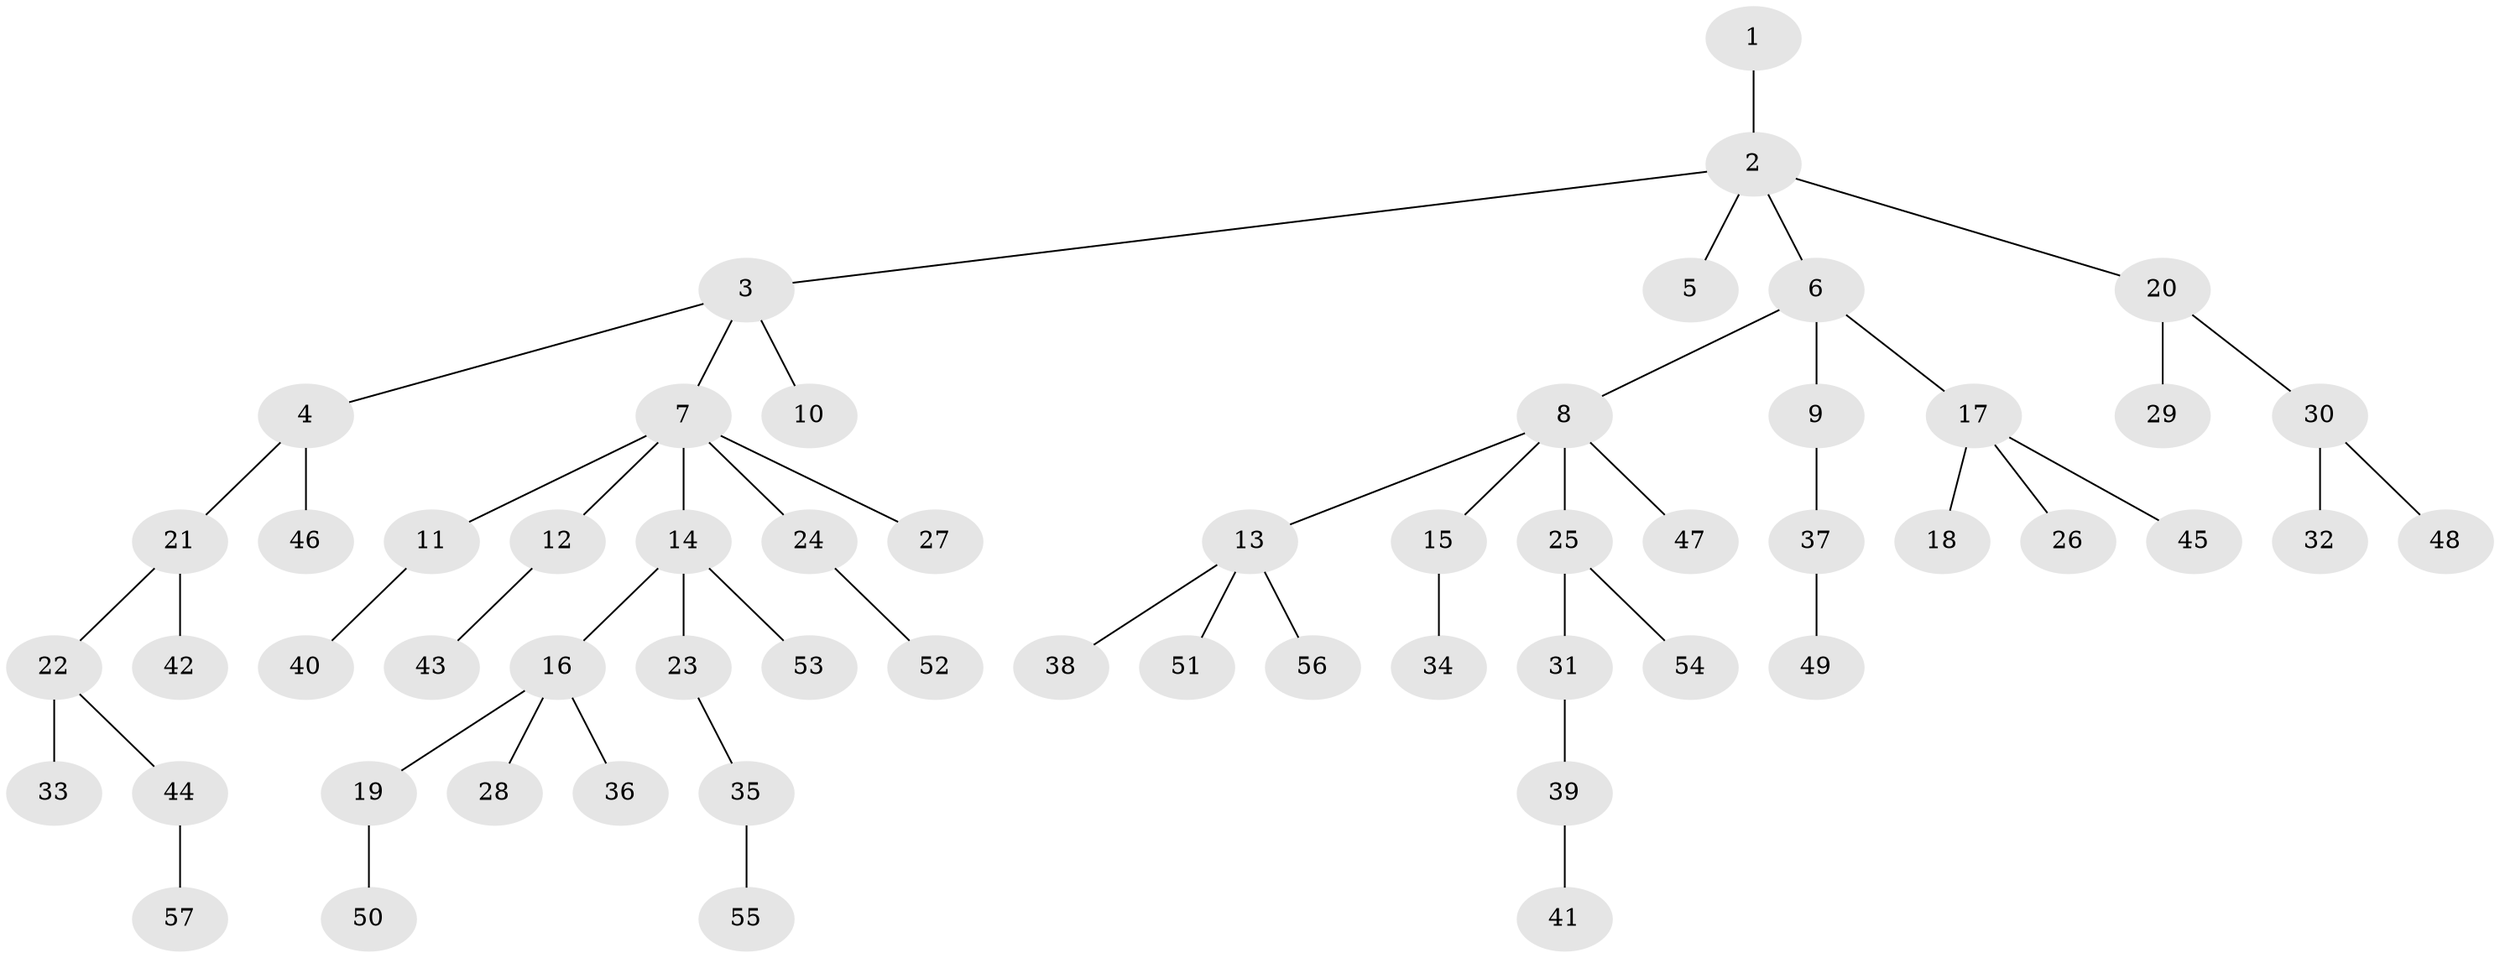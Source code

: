 // Generated by graph-tools (version 1.1) at 2025/36/03/09/25 02:36:32]
// undirected, 57 vertices, 56 edges
graph export_dot {
graph [start="1"]
  node [color=gray90,style=filled];
  1;
  2;
  3;
  4;
  5;
  6;
  7;
  8;
  9;
  10;
  11;
  12;
  13;
  14;
  15;
  16;
  17;
  18;
  19;
  20;
  21;
  22;
  23;
  24;
  25;
  26;
  27;
  28;
  29;
  30;
  31;
  32;
  33;
  34;
  35;
  36;
  37;
  38;
  39;
  40;
  41;
  42;
  43;
  44;
  45;
  46;
  47;
  48;
  49;
  50;
  51;
  52;
  53;
  54;
  55;
  56;
  57;
  1 -- 2;
  2 -- 3;
  2 -- 5;
  2 -- 6;
  2 -- 20;
  3 -- 4;
  3 -- 7;
  3 -- 10;
  4 -- 21;
  4 -- 46;
  6 -- 8;
  6 -- 9;
  6 -- 17;
  7 -- 11;
  7 -- 12;
  7 -- 14;
  7 -- 24;
  7 -- 27;
  8 -- 13;
  8 -- 15;
  8 -- 25;
  8 -- 47;
  9 -- 37;
  11 -- 40;
  12 -- 43;
  13 -- 38;
  13 -- 51;
  13 -- 56;
  14 -- 16;
  14 -- 23;
  14 -- 53;
  15 -- 34;
  16 -- 19;
  16 -- 28;
  16 -- 36;
  17 -- 18;
  17 -- 26;
  17 -- 45;
  19 -- 50;
  20 -- 29;
  20 -- 30;
  21 -- 22;
  21 -- 42;
  22 -- 33;
  22 -- 44;
  23 -- 35;
  24 -- 52;
  25 -- 31;
  25 -- 54;
  30 -- 32;
  30 -- 48;
  31 -- 39;
  35 -- 55;
  37 -- 49;
  39 -- 41;
  44 -- 57;
}
